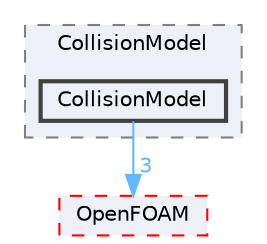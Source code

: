 digraph "src/lagrangian/intermediate/submodels/Kinematic/CollisionModel/CollisionModel"
{
 // LATEX_PDF_SIZE
  bgcolor="transparent";
  edge [fontname=Helvetica,fontsize=10,labelfontname=Helvetica,labelfontsize=10];
  node [fontname=Helvetica,fontsize=10,shape=box,height=0.2,width=0.4];
  compound=true
  subgraph clusterdir_2bde217cd4c4c59a6845fe90485c2b1b {
    graph [ bgcolor="#edf0f7", pencolor="grey50", label="CollisionModel", fontname=Helvetica,fontsize=10 style="filled,dashed", URL="dir_2bde217cd4c4c59a6845fe90485c2b1b.html",tooltip=""]
  dir_4c391833c1c6a55065cef122be25c250 [label="CollisionModel", fillcolor="#edf0f7", color="grey25", style="filled,bold", URL="dir_4c391833c1c6a55065cef122be25c250.html",tooltip=""];
  }
  dir_c5473ff19b20e6ec4dfe5c310b3778a8 [label="OpenFOAM", fillcolor="#edf0f7", color="red", style="filled,dashed", URL="dir_c5473ff19b20e6ec4dfe5c310b3778a8.html",tooltip=""];
  dir_4c391833c1c6a55065cef122be25c250->dir_c5473ff19b20e6ec4dfe5c310b3778a8 [headlabel="3", labeldistance=1.5 headhref="dir_000539_002695.html" href="dir_000539_002695.html" color="steelblue1" fontcolor="steelblue1"];
}

